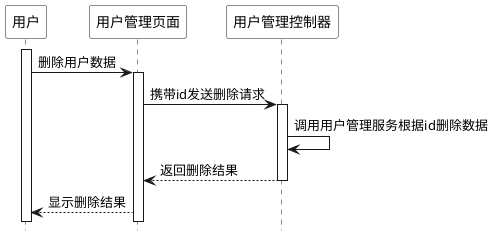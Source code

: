 @startuml written_delete

hide footbox
skinparam sequence {
  ParticipantBackgroundColor #ffffff
  ParticipantFontColor #000000
}

participant 用户
participant 用户管理页面
participant 用户管理控制器

activate 用户
用户 -> 用户管理页面: 删除用户数据
activate 用户管理页面

用户管理页面 -> 用户管理控制器: 携带id发送删除请求
activate 用户管理控制器

用户管理控制器 -> 用户管理控制器: 调用用户管理服务根据id删除数据

用户管理控制器 --> 用户管理页面: 返回删除结果
deactivate 用户管理控制器

用户管理页面 --> 用户: 显示删除结果

@enduml
